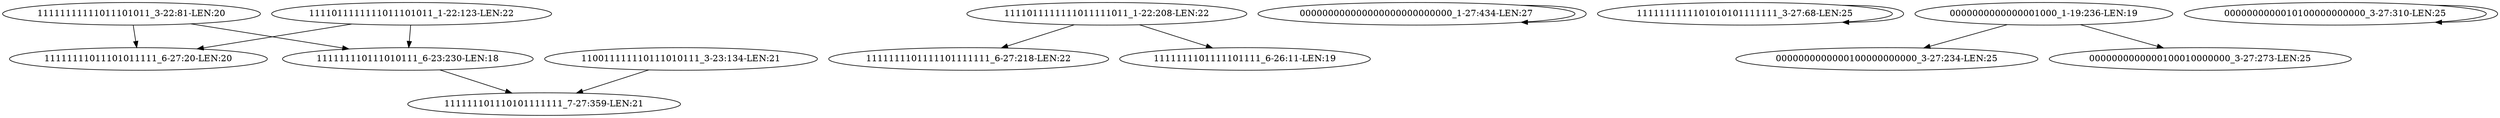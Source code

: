 digraph G {
    "11111111111011101011_3-22:81-LEN:20" -> "11111111011101011111_6-27:20-LEN:20";
    "11111111111011101011_3-22:81-LEN:20" -> "111111110111010111_6-23:230-LEN:18";
    "1111011111111011111011_1-22:208-LEN:22" -> "1111111101111101111111_6-27:218-LEN:22";
    "1111011111111011111011_1-22:208-LEN:22" -> "1111111101111101111_6-26:11-LEN:19";
    "000000000000000000000000000_1-27:434-LEN:27" -> "000000000000000000000000000_1-27:434-LEN:27";
    "110011111110111010111_3-23:134-LEN:21" -> "111111101110101111111_7-27:359-LEN:21";
    "1111111111101010101111111_3-27:68-LEN:25" -> "1111111111101010101111111_3-27:68-LEN:25";
    "111111110111010111_6-23:230-LEN:18" -> "111111101110101111111_7-27:359-LEN:21";
    "0000000000000001000_1-19:236-LEN:19" -> "0000000000000100000000000_3-27:234-LEN:25";
    "0000000000000001000_1-19:236-LEN:19" -> "0000000000000100010000000_3-27:273-LEN:25";
    "1111011111111011101011_1-22:123-LEN:22" -> "11111111011101011111_6-27:20-LEN:20";
    "1111011111111011101011_1-22:123-LEN:22" -> "111111110111010111_6-23:230-LEN:18";
    "0000000000010100000000000_3-27:310-LEN:25" -> "0000000000010100000000000_3-27:310-LEN:25";
}
